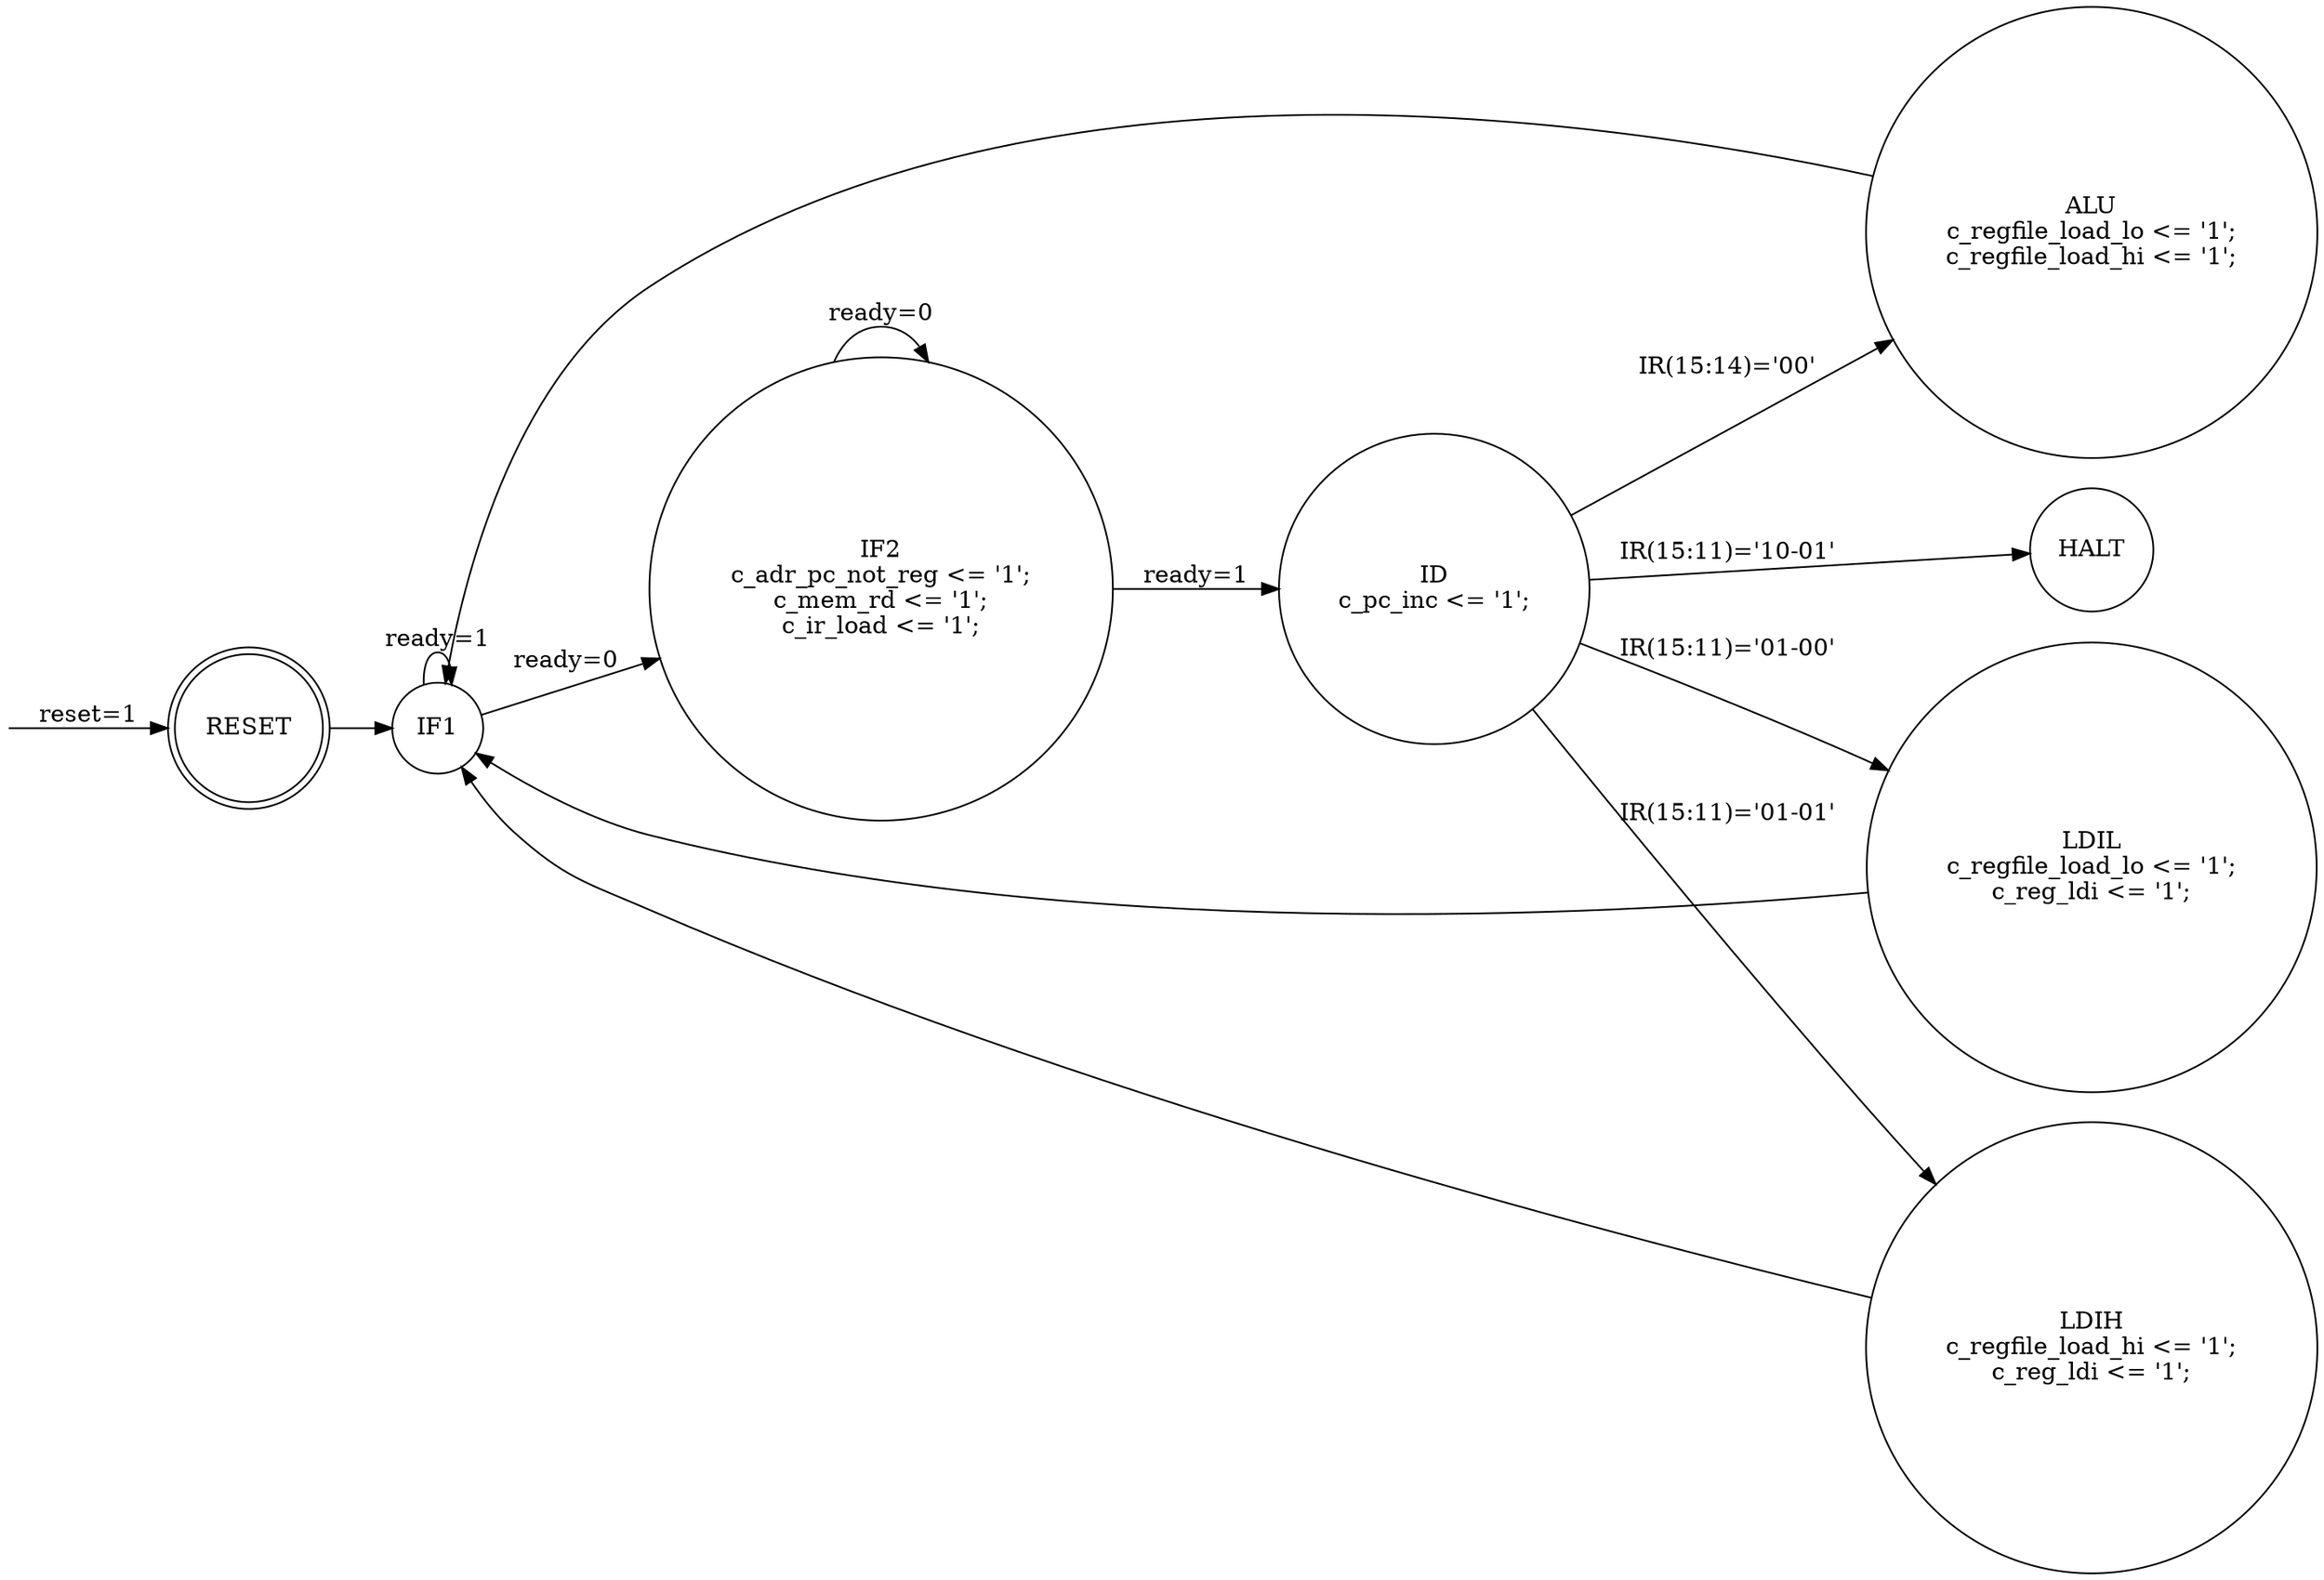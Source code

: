 digraph StateTransitionDiagram {
    rankdir=LR;  // Set the direction from left to right (LR)

    // Define the states
    reset [shape=doublecircle, label="RESET"];
    if1 [shape=circle, label="IF1"];
    if2 [shape=circle, label="IF2\nc_adr_pc_not_reg <= '1';\nc_mem_rd <= '1';\nc_ir_load <= '1';"];
    id [shape=circle, label="ID\nc_pc_inc <= '1';"];
    alu [shape=circle, label="ALU\nc_regfile_load_lo <= '1';\nc_regfile_load_hi <= '1';"];
    ldil [shape=circle, label="LDIL\nc_regfile_load_lo <= '1';\nc_reg_ldi <= '1';"];
    ldih [shape=circle, label="LDIH\nc_regfile_load_hi <= '1';\nc_reg_ldi <= '1';"];
    halt [shape=circle, label="HALT"];
    null [label="", shape=none, height=.0, width=.0];

    // Define the transitions
    reset -> if1 [label=""];
    if1 -> if1 [label="ready=1"];
    if1 -> if2 [label="ready=0"];
    if2 -> if2 [label="ready=0"];
    if2 -> id [label="ready=1"];
    id  -> alu [label="IR(15:14)='00'"];
    id  -> ldil [label="IR(15:11)='01-00'"];
    id  -> ldih [label="IR(15:11)='01-01'"];
    id  -> halt [label="IR(15:11)='10-01'"];
	alu -> if1;
    ldil -> if1;
    ldih -> if1;
    null -> reset [label="reset=1"];
}
